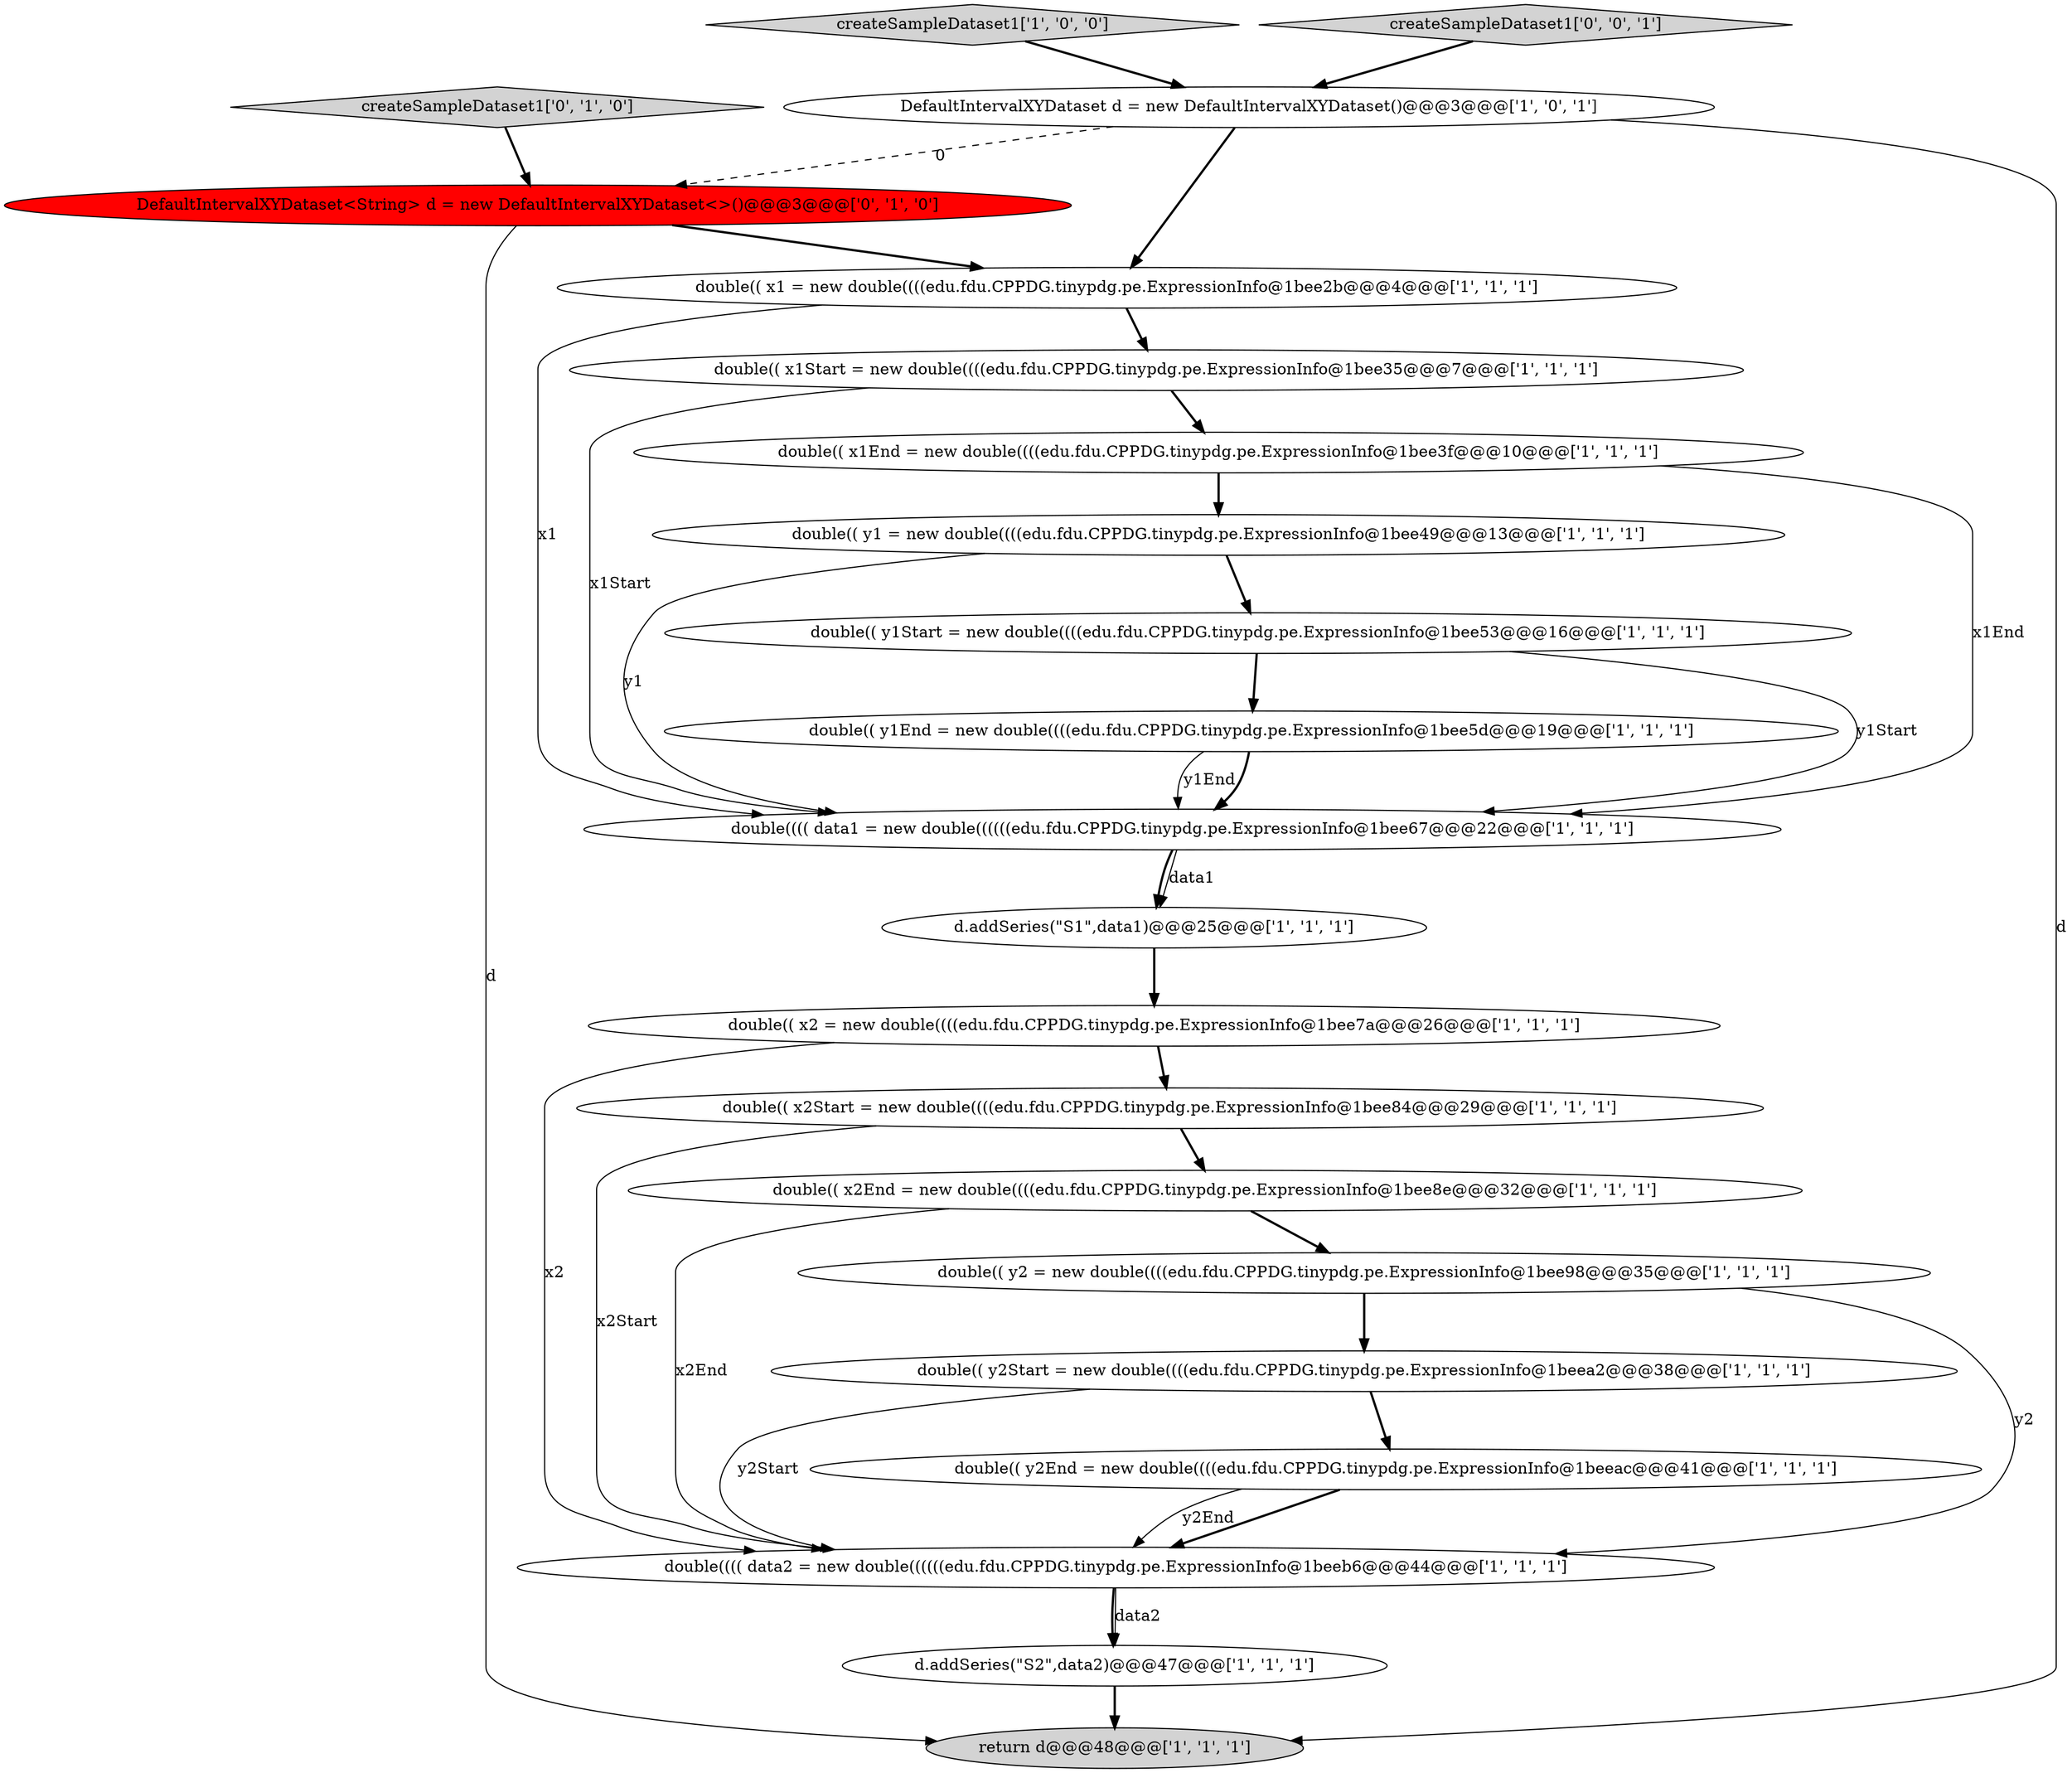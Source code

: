 digraph {
19 [style = filled, label = "DefaultIntervalXYDataset<String> d = new DefaultIntervalXYDataset<>()@@@3@@@['0', '1', '0']", fillcolor = red, shape = ellipse image = "AAA1AAABBB2BBB"];
4 [style = filled, label = "double(( x2Start = new double((((edu.fdu.CPPDG.tinypdg.pe.ExpressionInfo@1bee84@@@29@@@['1', '1', '1']", fillcolor = white, shape = ellipse image = "AAA0AAABBB1BBB"];
17 [style = filled, label = "double(((( data2 = new double((((((edu.fdu.CPPDG.tinypdg.pe.ExpressionInfo@1beeb6@@@44@@@['1', '1', '1']", fillcolor = white, shape = ellipse image = "AAA0AAABBB1BBB"];
5 [style = filled, label = "double(( y1Start = new double((((edu.fdu.CPPDG.tinypdg.pe.ExpressionInfo@1bee53@@@16@@@['1', '1', '1']", fillcolor = white, shape = ellipse image = "AAA0AAABBB1BBB"];
7 [style = filled, label = "double(( y1End = new double((((edu.fdu.CPPDG.tinypdg.pe.ExpressionInfo@1bee5d@@@19@@@['1', '1', '1']", fillcolor = white, shape = ellipse image = "AAA0AAABBB1BBB"];
1 [style = filled, label = "double(( y1 = new double((((edu.fdu.CPPDG.tinypdg.pe.ExpressionInfo@1bee49@@@13@@@['1', '1', '1']", fillcolor = white, shape = ellipse image = "AAA0AAABBB1BBB"];
11 [style = filled, label = "double(( x1 = new double((((edu.fdu.CPPDG.tinypdg.pe.ExpressionInfo@1bee2b@@@4@@@['1', '1', '1']", fillcolor = white, shape = ellipse image = "AAA0AAABBB1BBB"];
8 [style = filled, label = "d.addSeries(\"S1\",data1)@@@25@@@['1', '1', '1']", fillcolor = white, shape = ellipse image = "AAA0AAABBB1BBB"];
14 [style = filled, label = "return d@@@48@@@['1', '1', '1']", fillcolor = lightgray, shape = ellipse image = "AAA0AAABBB1BBB"];
18 [style = filled, label = "double(( y2 = new double((((edu.fdu.CPPDG.tinypdg.pe.ExpressionInfo@1bee98@@@35@@@['1', '1', '1']", fillcolor = white, shape = ellipse image = "AAA0AAABBB1BBB"];
13 [style = filled, label = "double(( x1Start = new double((((edu.fdu.CPPDG.tinypdg.pe.ExpressionInfo@1bee35@@@7@@@['1', '1', '1']", fillcolor = white, shape = ellipse image = "AAA0AAABBB1BBB"];
20 [style = filled, label = "createSampleDataset1['0', '1', '0']", fillcolor = lightgray, shape = diamond image = "AAA0AAABBB2BBB"];
2 [style = filled, label = "double(((( data1 = new double((((((edu.fdu.CPPDG.tinypdg.pe.ExpressionInfo@1bee67@@@22@@@['1', '1', '1']", fillcolor = white, shape = ellipse image = "AAA0AAABBB1BBB"];
12 [style = filled, label = "DefaultIntervalXYDataset d = new DefaultIntervalXYDataset()@@@3@@@['1', '0', '1']", fillcolor = white, shape = ellipse image = "AAA0AAABBB1BBB"];
0 [style = filled, label = "createSampleDataset1['1', '0', '0']", fillcolor = lightgray, shape = diamond image = "AAA0AAABBB1BBB"];
21 [style = filled, label = "createSampleDataset1['0', '0', '1']", fillcolor = lightgray, shape = diamond image = "AAA0AAABBB3BBB"];
6 [style = filled, label = "double(( y2Start = new double((((edu.fdu.CPPDG.tinypdg.pe.ExpressionInfo@1beea2@@@38@@@['1', '1', '1']", fillcolor = white, shape = ellipse image = "AAA0AAABBB1BBB"];
16 [style = filled, label = "double(( y2End = new double((((edu.fdu.CPPDG.tinypdg.pe.ExpressionInfo@1beeac@@@41@@@['1', '1', '1']", fillcolor = white, shape = ellipse image = "AAA0AAABBB1BBB"];
15 [style = filled, label = "double(( x1End = new double((((edu.fdu.CPPDG.tinypdg.pe.ExpressionInfo@1bee3f@@@10@@@['1', '1', '1']", fillcolor = white, shape = ellipse image = "AAA0AAABBB1BBB"];
10 [style = filled, label = "double(( x2End = new double((((edu.fdu.CPPDG.tinypdg.pe.ExpressionInfo@1bee8e@@@32@@@['1', '1', '1']", fillcolor = white, shape = ellipse image = "AAA0AAABBB1BBB"];
9 [style = filled, label = "double(( x2 = new double((((edu.fdu.CPPDG.tinypdg.pe.ExpressionInfo@1bee7a@@@26@@@['1', '1', '1']", fillcolor = white, shape = ellipse image = "AAA0AAABBB1BBB"];
3 [style = filled, label = "d.addSeries(\"S2\",data2)@@@47@@@['1', '1', '1']", fillcolor = white, shape = ellipse image = "AAA0AAABBB1BBB"];
1->5 [style = bold, label=""];
4->10 [style = bold, label=""];
10->18 [style = bold, label=""];
15->2 [style = solid, label="x1End"];
6->17 [style = solid, label="y2Start"];
5->2 [style = solid, label="y1Start"];
0->12 [style = bold, label=""];
9->4 [style = bold, label=""];
3->14 [style = bold, label=""];
17->3 [style = solid, label="data2"];
12->11 [style = bold, label=""];
7->2 [style = solid, label="y1End"];
18->17 [style = solid, label="y2"];
19->11 [style = bold, label=""];
16->17 [style = bold, label=""];
19->14 [style = solid, label="d"];
10->17 [style = solid, label="x2End"];
21->12 [style = bold, label=""];
11->2 [style = solid, label="x1"];
9->17 [style = solid, label="x2"];
12->19 [style = dashed, label="0"];
4->17 [style = solid, label="x2Start"];
18->6 [style = bold, label=""];
6->16 [style = bold, label=""];
7->2 [style = bold, label=""];
11->13 [style = bold, label=""];
16->17 [style = solid, label="y2End"];
8->9 [style = bold, label=""];
17->3 [style = bold, label=""];
2->8 [style = solid, label="data1"];
13->2 [style = solid, label="x1Start"];
5->7 [style = bold, label=""];
12->14 [style = solid, label="d"];
13->15 [style = bold, label=""];
20->19 [style = bold, label=""];
1->2 [style = solid, label="y1"];
2->8 [style = bold, label=""];
15->1 [style = bold, label=""];
}
